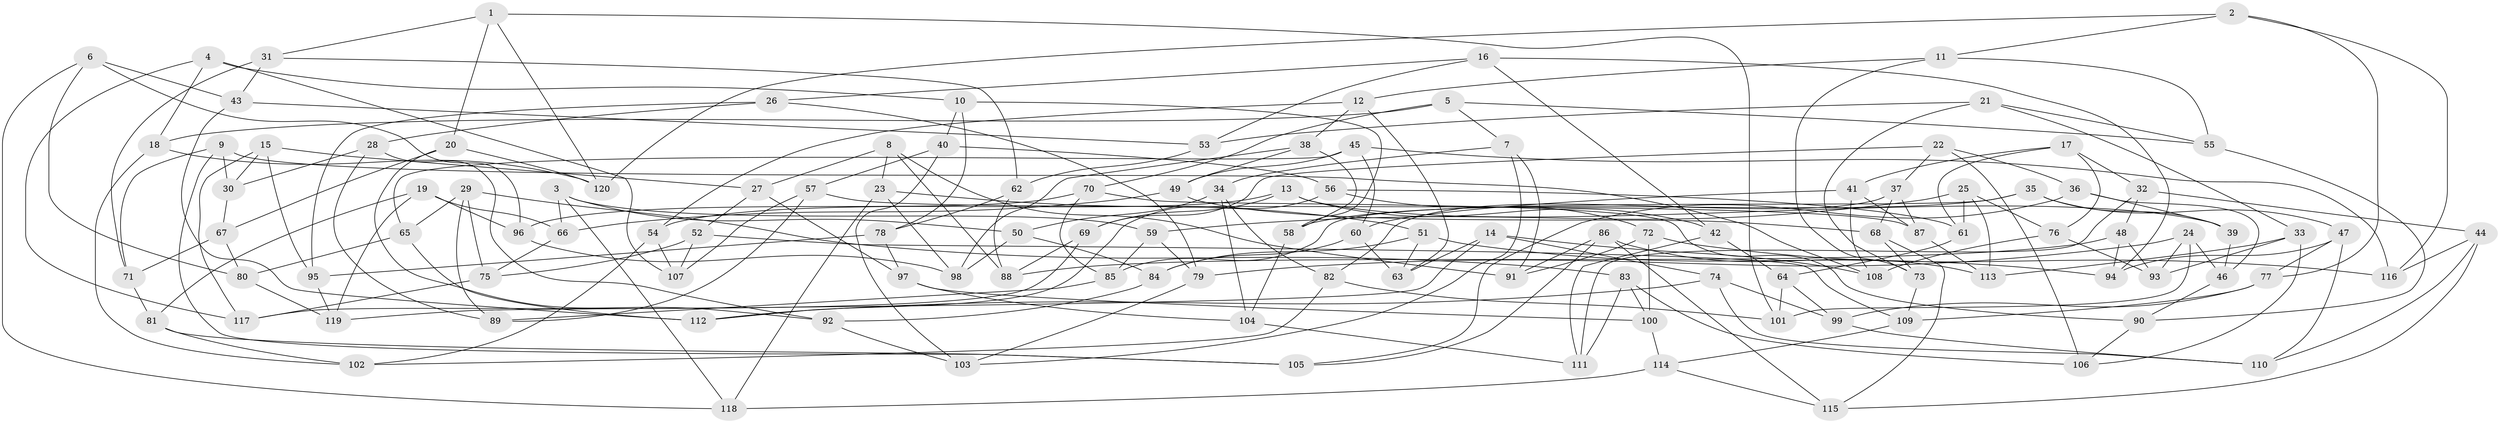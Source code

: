 // Generated by graph-tools (version 1.1) at 2025/56/03/09/25 04:56:37]
// undirected, 120 vertices, 240 edges
graph export_dot {
graph [start="1"]
  node [color=gray90,style=filled];
  1;
  2;
  3;
  4;
  5;
  6;
  7;
  8;
  9;
  10;
  11;
  12;
  13;
  14;
  15;
  16;
  17;
  18;
  19;
  20;
  21;
  22;
  23;
  24;
  25;
  26;
  27;
  28;
  29;
  30;
  31;
  32;
  33;
  34;
  35;
  36;
  37;
  38;
  39;
  40;
  41;
  42;
  43;
  44;
  45;
  46;
  47;
  48;
  49;
  50;
  51;
  52;
  53;
  54;
  55;
  56;
  57;
  58;
  59;
  60;
  61;
  62;
  63;
  64;
  65;
  66;
  67;
  68;
  69;
  70;
  71;
  72;
  73;
  74;
  75;
  76;
  77;
  78;
  79;
  80;
  81;
  82;
  83;
  84;
  85;
  86;
  87;
  88;
  89;
  90;
  91;
  92;
  93;
  94;
  95;
  96;
  97;
  98;
  99;
  100;
  101;
  102;
  103;
  104;
  105;
  106;
  107;
  108;
  109;
  110;
  111;
  112;
  113;
  114;
  115;
  116;
  117;
  118;
  119;
  120;
  1 -- 31;
  1 -- 120;
  1 -- 101;
  1 -- 20;
  2 -- 11;
  2 -- 116;
  2 -- 120;
  2 -- 77;
  3 -- 50;
  3 -- 66;
  3 -- 59;
  3 -- 118;
  4 -- 18;
  4 -- 10;
  4 -- 107;
  4 -- 117;
  5 -- 7;
  5 -- 18;
  5 -- 55;
  5 -- 70;
  6 -- 80;
  6 -- 96;
  6 -- 43;
  6 -- 118;
  7 -- 103;
  7 -- 34;
  7 -- 91;
  8 -- 91;
  8 -- 88;
  8 -- 23;
  8 -- 27;
  9 -- 30;
  9 -- 71;
  9 -- 105;
  9 -- 108;
  10 -- 58;
  10 -- 40;
  10 -- 78;
  11 -- 73;
  11 -- 12;
  11 -- 55;
  12 -- 54;
  12 -- 63;
  12 -- 38;
  13 -- 42;
  13 -- 39;
  13 -- 54;
  13 -- 69;
  14 -- 108;
  14 -- 119;
  14 -- 74;
  14 -- 63;
  15 -- 27;
  15 -- 30;
  15 -- 95;
  15 -- 117;
  16 -- 53;
  16 -- 94;
  16 -- 42;
  16 -- 26;
  17 -- 76;
  17 -- 61;
  17 -- 41;
  17 -- 32;
  18 -- 120;
  18 -- 102;
  19 -- 96;
  19 -- 81;
  19 -- 119;
  19 -- 66;
  20 -- 67;
  20 -- 92;
  20 -- 120;
  21 -- 33;
  21 -- 73;
  21 -- 55;
  21 -- 53;
  22 -- 36;
  22 -- 106;
  22 -- 37;
  22 -- 69;
  23 -- 118;
  23 -- 98;
  23 -- 51;
  24 -- 46;
  24 -- 101;
  24 -- 79;
  24 -- 93;
  25 -- 76;
  25 -- 113;
  25 -- 61;
  25 -- 59;
  26 -- 95;
  26 -- 79;
  26 -- 28;
  27 -- 97;
  27 -- 52;
  28 -- 89;
  28 -- 30;
  28 -- 92;
  29 -- 83;
  29 -- 65;
  29 -- 75;
  29 -- 89;
  30 -- 67;
  31 -- 62;
  31 -- 71;
  31 -- 43;
  32 -- 44;
  32 -- 48;
  32 -- 111;
  33 -- 106;
  33 -- 113;
  33 -- 93;
  34 -- 50;
  34 -- 104;
  34 -- 82;
  35 -- 58;
  35 -- 85;
  35 -- 47;
  35 -- 39;
  36 -- 46;
  36 -- 105;
  36 -- 39;
  37 -- 87;
  37 -- 82;
  37 -- 68;
  38 -- 49;
  38 -- 98;
  38 -- 58;
  39 -- 46;
  40 -- 57;
  40 -- 103;
  40 -- 56;
  41 -- 87;
  41 -- 108;
  41 -- 60;
  42 -- 64;
  42 -- 111;
  43 -- 53;
  43 -- 112;
  44 -- 116;
  44 -- 110;
  44 -- 115;
  45 -- 116;
  45 -- 49;
  45 -- 60;
  45 -- 65;
  46 -- 90;
  47 -- 94;
  47 -- 77;
  47 -- 110;
  48 -- 93;
  48 -- 88;
  48 -- 94;
  49 -- 66;
  49 -- 68;
  50 -- 98;
  50 -- 84;
  51 -- 63;
  51 -- 94;
  51 -- 84;
  52 -- 107;
  52 -- 109;
  52 -- 75;
  53 -- 62;
  54 -- 107;
  54 -- 102;
  55 -- 90;
  56 -- 61;
  56 -- 112;
  56 -- 72;
  57 -- 87;
  57 -- 89;
  57 -- 107;
  58 -- 104;
  59 -- 79;
  59 -- 85;
  60 -- 63;
  60 -- 84;
  61 -- 64;
  62 -- 88;
  62 -- 78;
  64 -- 99;
  64 -- 101;
  65 -- 112;
  65 -- 80;
  66 -- 75;
  67 -- 71;
  67 -- 80;
  68 -- 73;
  68 -- 115;
  69 -- 117;
  69 -- 88;
  70 -- 90;
  70 -- 85;
  70 -- 96;
  71 -- 81;
  72 -- 100;
  72 -- 116;
  72 -- 91;
  73 -- 109;
  74 -- 112;
  74 -- 110;
  74 -- 99;
  75 -- 117;
  76 -- 108;
  76 -- 93;
  77 -- 109;
  77 -- 99;
  78 -- 97;
  78 -- 95;
  79 -- 103;
  80 -- 119;
  81 -- 105;
  81 -- 102;
  82 -- 101;
  82 -- 102;
  83 -- 100;
  83 -- 111;
  83 -- 106;
  84 -- 92;
  85 -- 89;
  86 -- 91;
  86 -- 113;
  86 -- 115;
  86 -- 105;
  87 -- 113;
  90 -- 106;
  92 -- 103;
  95 -- 119;
  96 -- 98;
  97 -- 100;
  97 -- 104;
  99 -- 110;
  100 -- 114;
  104 -- 111;
  109 -- 114;
  114 -- 118;
  114 -- 115;
}
